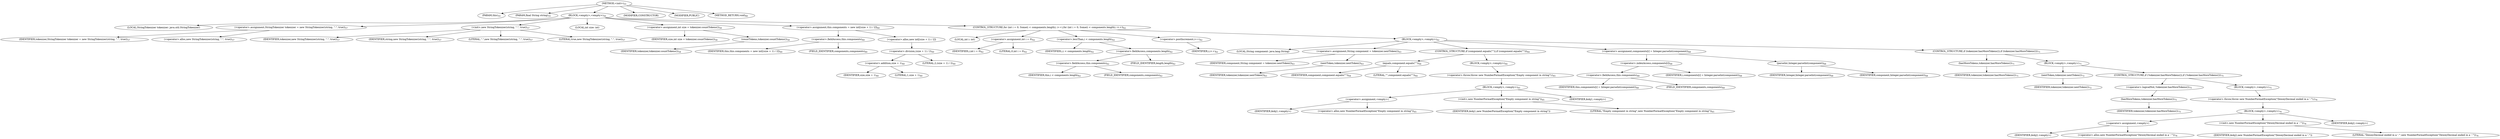 digraph "&lt;init&gt;" {  
"71" [label = <(METHOD,&lt;init&gt;)<SUB>55</SUB>> ]
"72" [label = <(PARAM,this)<SUB>55</SUB>> ]
"73" [label = <(PARAM,final String string)<SUB>55</SUB>> ]
"74" [label = <(BLOCK,&lt;empty&gt;,&lt;empty&gt;)<SUB>56</SUB>> ]
"7" [label = <(LOCAL,StringTokenizer tokenizer: java.util.StringTokenizer)> ]
"75" [label = <(&lt;operator&gt;.assignment,StringTokenizer tokenizer = new StringTokenizer(string, &quot;.&quot;, true))<SUB>57</SUB>> ]
"76" [label = <(IDENTIFIER,tokenizer,StringTokenizer tokenizer = new StringTokenizer(string, &quot;.&quot;, true))<SUB>57</SUB>> ]
"77" [label = <(&lt;operator&gt;.alloc,new StringTokenizer(string, &quot;.&quot;, true))<SUB>57</SUB>> ]
"78" [label = <(&lt;init&gt;,new StringTokenizer(string, &quot;.&quot;, true))<SUB>57</SUB>> ]
"6" [label = <(IDENTIFIER,tokenizer,new StringTokenizer(string, &quot;.&quot;, true))<SUB>57</SUB>> ]
"79" [label = <(IDENTIFIER,string,new StringTokenizer(string, &quot;.&quot;, true))<SUB>57</SUB>> ]
"80" [label = <(LITERAL,&quot;.&quot;,new StringTokenizer(string, &quot;.&quot;, true))<SUB>57</SUB>> ]
"81" [label = <(LITERAL,true,new StringTokenizer(string, &quot;.&quot;, true))<SUB>57</SUB>> ]
"82" [label = <(LOCAL,int size: int)> ]
"83" [label = <(&lt;operator&gt;.assignment,int size = tokenizer.countTokens())<SUB>58</SUB>> ]
"84" [label = <(IDENTIFIER,size,int size = tokenizer.countTokens())<SUB>58</SUB>> ]
"85" [label = <(countTokens,tokenizer.countTokens())<SUB>58</SUB>> ]
"86" [label = <(IDENTIFIER,tokenizer,tokenizer.countTokens())<SUB>58</SUB>> ]
"87" [label = <(&lt;operator&gt;.assignment,this.components = new int[(size + 1) / 2])<SUB>60</SUB>> ]
"88" [label = <(&lt;operator&gt;.fieldAccess,this.components)<SUB>60</SUB>> ]
"89" [label = <(IDENTIFIER,this,this.components = new int[(size + 1) / 2])<SUB>60</SUB>> ]
"90" [label = <(FIELD_IDENTIFIER,components,components)<SUB>60</SUB>> ]
"91" [label = <(&lt;operator&gt;.alloc,new int[(size + 1) / 2])> ]
"92" [label = <(&lt;operator&gt;.division,(size + 1) / 2)<SUB>60</SUB>> ]
"93" [label = <(&lt;operator&gt;.addition,size + 1)<SUB>60</SUB>> ]
"94" [label = <(IDENTIFIER,size,size + 1)<SUB>60</SUB>> ]
"95" [label = <(LITERAL,1,size + 1)<SUB>60</SUB>> ]
"96" [label = <(LITERAL,2,(size + 1) / 2)<SUB>60</SUB>> ]
"97" [label = <(CONTROL_STRUCTURE,for (int i = 0; Some(i &lt; components.length); i++),for (int i = 0; Some(i &lt; components.length); i++))<SUB>62</SUB>> ]
"98" [label = <(LOCAL,int i: int)> ]
"99" [label = <(&lt;operator&gt;.assignment,int i = 0)<SUB>62</SUB>> ]
"100" [label = <(IDENTIFIER,i,int i = 0)<SUB>62</SUB>> ]
"101" [label = <(LITERAL,0,int i = 0)<SUB>62</SUB>> ]
"102" [label = <(&lt;operator&gt;.lessThan,i &lt; components.length)<SUB>62</SUB>> ]
"103" [label = <(IDENTIFIER,i,i &lt; components.length)<SUB>62</SUB>> ]
"104" [label = <(&lt;operator&gt;.fieldAccess,components.length)<SUB>62</SUB>> ]
"105" [label = <(&lt;operator&gt;.fieldAccess,this.components)<SUB>62</SUB>> ]
"106" [label = <(IDENTIFIER,this,i &lt; components.length)<SUB>62</SUB>> ]
"107" [label = <(FIELD_IDENTIFIER,components,components)<SUB>62</SUB>> ]
"108" [label = <(FIELD_IDENTIFIER,length,length)<SUB>62</SUB>> ]
"109" [label = <(&lt;operator&gt;.postIncrement,i++)<SUB>62</SUB>> ]
"110" [label = <(IDENTIFIER,i,i++)<SUB>62</SUB>> ]
"111" [label = <(BLOCK,&lt;empty&gt;,&lt;empty&gt;)<SUB>62</SUB>> ]
"112" [label = <(LOCAL,String component: java.lang.String)> ]
"113" [label = <(&lt;operator&gt;.assignment,String component = tokenizer.nextToken())<SUB>63</SUB>> ]
"114" [label = <(IDENTIFIER,component,String component = tokenizer.nextToken())<SUB>63</SUB>> ]
"115" [label = <(nextToken,tokenizer.nextToken())<SUB>63</SUB>> ]
"116" [label = <(IDENTIFIER,tokenizer,tokenizer.nextToken())<SUB>63</SUB>> ]
"117" [label = <(CONTROL_STRUCTURE,if (component.equals(&quot;&quot;)),if (component.equals(&quot;&quot;)))<SUB>64</SUB>> ]
"118" [label = <(equals,component.equals(&quot;&quot;))<SUB>64</SUB>> ]
"119" [label = <(IDENTIFIER,component,component.equals(&quot;&quot;))<SUB>64</SUB>> ]
"120" [label = <(LITERAL,&quot;&quot;,component.equals(&quot;&quot;))<SUB>64</SUB>> ]
"121" [label = <(BLOCK,&lt;empty&gt;,&lt;empty&gt;)<SUB>64</SUB>> ]
"122" [label = <(&lt;operator&gt;.throw,throw new NumberFormatException(&quot;Empty component in string&quot;);)<SUB>65</SUB>> ]
"123" [label = <(BLOCK,&lt;empty&gt;,&lt;empty&gt;)<SUB>65</SUB>> ]
"124" [label = <(&lt;operator&gt;.assignment,&lt;empty&gt;)> ]
"125" [label = <(IDENTIFIER,$obj1,&lt;empty&gt;)> ]
"126" [label = <(&lt;operator&gt;.alloc,new NumberFormatException(&quot;Empty component in string&quot;))<SUB>65</SUB>> ]
"127" [label = <(&lt;init&gt;,new NumberFormatException(&quot;Empty component in string&quot;))<SUB>65</SUB>> ]
"128" [label = <(IDENTIFIER,$obj1,new NumberFormatException(&quot;Empty component in string&quot;))> ]
"129" [label = <(LITERAL,&quot;Empty component in string&quot;,new NumberFormatException(&quot;Empty component in string&quot;))<SUB>65</SUB>> ]
"130" [label = <(IDENTIFIER,$obj1,&lt;empty&gt;)> ]
"131" [label = <(&lt;operator&gt;.assignment,components[i] = Integer.parseInt(component))<SUB>68</SUB>> ]
"132" [label = <(&lt;operator&gt;.indexAccess,components[i])<SUB>68</SUB>> ]
"133" [label = <(&lt;operator&gt;.fieldAccess,this.components)<SUB>68</SUB>> ]
"134" [label = <(IDENTIFIER,this,components[i] = Integer.parseInt(component))<SUB>68</SUB>> ]
"135" [label = <(FIELD_IDENTIFIER,components,components)<SUB>68</SUB>> ]
"136" [label = <(IDENTIFIER,i,components[i] = Integer.parseInt(component))<SUB>68</SUB>> ]
"137" [label = <(parseInt,Integer.parseInt(component))<SUB>68</SUB>> ]
"138" [label = <(IDENTIFIER,Integer,Integer.parseInt(component))<SUB>68</SUB>> ]
"139" [label = <(IDENTIFIER,component,Integer.parseInt(component))<SUB>68</SUB>> ]
"140" [label = <(CONTROL_STRUCTURE,if (tokenizer.hasMoreTokens()),if (tokenizer.hasMoreTokens()))<SUB>71</SUB>> ]
"141" [label = <(hasMoreTokens,tokenizer.hasMoreTokens())<SUB>71</SUB>> ]
"142" [label = <(IDENTIFIER,tokenizer,tokenizer.hasMoreTokens())<SUB>71</SUB>> ]
"143" [label = <(BLOCK,&lt;empty&gt;,&lt;empty&gt;)<SUB>71</SUB>> ]
"144" [label = <(nextToken,tokenizer.nextToken())<SUB>72</SUB>> ]
"145" [label = <(IDENTIFIER,tokenizer,tokenizer.nextToken())<SUB>72</SUB>> ]
"146" [label = <(CONTROL_STRUCTURE,if (!tokenizer.hasMoreTokens()),if (!tokenizer.hasMoreTokens()))<SUB>75</SUB>> ]
"147" [label = <(&lt;operator&gt;.logicalNot,!tokenizer.hasMoreTokens())<SUB>75</SUB>> ]
"148" [label = <(hasMoreTokens,tokenizer.hasMoreTokens())<SUB>75</SUB>> ]
"149" [label = <(IDENTIFIER,tokenizer,tokenizer.hasMoreTokens())<SUB>75</SUB>> ]
"150" [label = <(BLOCK,&lt;empty&gt;,&lt;empty&gt;)<SUB>75</SUB>> ]
"151" [label = <(&lt;operator&gt;.throw,throw new NumberFormatException(&quot;DeweyDecimal ended in a '.'&quot;);)<SUB>76</SUB>> ]
"152" [label = <(BLOCK,&lt;empty&gt;,&lt;empty&gt;)<SUB>76</SUB>> ]
"153" [label = <(&lt;operator&gt;.assignment,&lt;empty&gt;)> ]
"154" [label = <(IDENTIFIER,$obj2,&lt;empty&gt;)> ]
"155" [label = <(&lt;operator&gt;.alloc,new NumberFormatException(&quot;DeweyDecimal ended in a '.'&quot;))<SUB>76</SUB>> ]
"156" [label = <(&lt;init&gt;,new NumberFormatException(&quot;DeweyDecimal ended in a '.'&quot;))<SUB>76</SUB>> ]
"157" [label = <(IDENTIFIER,$obj2,new NumberFormatException(&quot;DeweyDecimal ended in a '.'&quot;))> ]
"158" [label = <(LITERAL,&quot;DeweyDecimal ended in a '.'&quot;,new NumberFormatException(&quot;DeweyDecimal ended in a '.'&quot;))<SUB>76</SUB>> ]
"159" [label = <(IDENTIFIER,$obj2,&lt;empty&gt;)> ]
"160" [label = <(MODIFIER,CONSTRUCTOR)> ]
"161" [label = <(MODIFIER,PUBLIC)> ]
"162" [label = <(METHOD_RETURN,void)<SUB>80</SUB>> ]
  "71" -> "72" 
  "71" -> "73" 
  "71" -> "74" 
  "71" -> "160" 
  "71" -> "161" 
  "71" -> "162" 
  "74" -> "7" 
  "74" -> "75" 
  "74" -> "78" 
  "74" -> "82" 
  "74" -> "83" 
  "74" -> "87" 
  "74" -> "97" 
  "75" -> "76" 
  "75" -> "77" 
  "78" -> "6" 
  "78" -> "79" 
  "78" -> "80" 
  "78" -> "81" 
  "83" -> "84" 
  "83" -> "85" 
  "85" -> "86" 
  "87" -> "88" 
  "87" -> "91" 
  "88" -> "89" 
  "88" -> "90" 
  "91" -> "92" 
  "92" -> "93" 
  "92" -> "96" 
  "93" -> "94" 
  "93" -> "95" 
  "97" -> "98" 
  "97" -> "99" 
  "97" -> "102" 
  "97" -> "109" 
  "97" -> "111" 
  "99" -> "100" 
  "99" -> "101" 
  "102" -> "103" 
  "102" -> "104" 
  "104" -> "105" 
  "104" -> "108" 
  "105" -> "106" 
  "105" -> "107" 
  "109" -> "110" 
  "111" -> "112" 
  "111" -> "113" 
  "111" -> "117" 
  "111" -> "131" 
  "111" -> "140" 
  "113" -> "114" 
  "113" -> "115" 
  "115" -> "116" 
  "117" -> "118" 
  "117" -> "121" 
  "118" -> "119" 
  "118" -> "120" 
  "121" -> "122" 
  "122" -> "123" 
  "123" -> "124" 
  "123" -> "127" 
  "123" -> "130" 
  "124" -> "125" 
  "124" -> "126" 
  "127" -> "128" 
  "127" -> "129" 
  "131" -> "132" 
  "131" -> "137" 
  "132" -> "133" 
  "132" -> "136" 
  "133" -> "134" 
  "133" -> "135" 
  "137" -> "138" 
  "137" -> "139" 
  "140" -> "141" 
  "140" -> "143" 
  "141" -> "142" 
  "143" -> "144" 
  "143" -> "146" 
  "144" -> "145" 
  "146" -> "147" 
  "146" -> "150" 
  "147" -> "148" 
  "148" -> "149" 
  "150" -> "151" 
  "151" -> "152" 
  "152" -> "153" 
  "152" -> "156" 
  "152" -> "159" 
  "153" -> "154" 
  "153" -> "155" 
  "156" -> "157" 
  "156" -> "158" 
}
